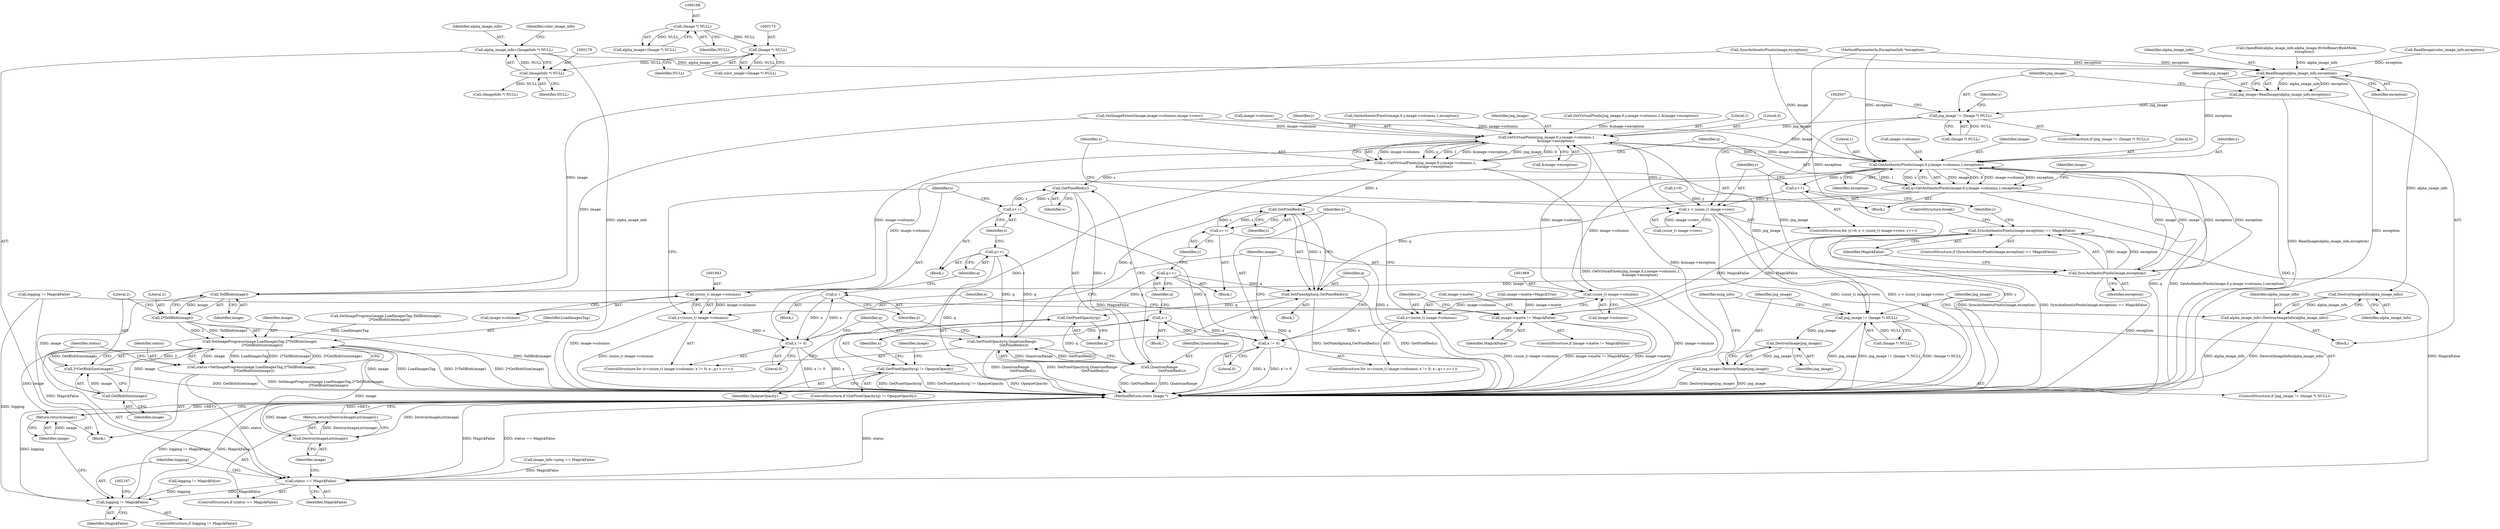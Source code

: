 digraph "0_ImageMagick_3320955045e5a2a22c13a04fa9422bb809e75eda@pointer" {
"1000175" [label="(Call,alpha_image_info=(ImageInfo *) NULL)"];
"1000177" [label="(Call,(ImageInfo *) NULL)"];
"1000172" [label="(Call,(Image *) NULL)"];
"1000167" [label="(Call,(Image *) NULL)"];
"1001885" [label="(Call,ReadImage(alpha_image_info,exception))"];
"1001883" [label="(Call,jng_image=ReadImage(alpha_image_info,exception))"];
"1001889" [label="(Call,jng_image != (Image *) NULL)"];
"1001910" [label="(Call,GetVirtualPixels(jng_image,0,y,image->columns,1,\n                &image->exception))"];
"1001908" [label="(Call,s=GetVirtualPixels(jng_image,0,y,image->columns,1,\n                &image->exception))"];
"1001962" [label="(Call,GetPixelRed(s))"];
"1001956" [label="(Call,s++)"];
"1001960" [label="(Call,QuantumRange-\n                      GetPixelRed(s))"];
"1001958" [label="(Call,SetPixelOpacity(q,QuantumRange-\n                      GetPixelRed(s)))"];
"1001954" [label="(Call,q++)"];
"1001987" [label="(Call,GetPixelRed(s))"];
"1001982" [label="(Call,s++)"];
"1001985" [label="(Call,SetPixelAlpha(q,GetPixelRed(s)))"];
"1001991" [label="(Call,GetPixelOpacity(q))"];
"1001980" [label="(Call,q++)"];
"1001990" [label="(Call,GetPixelOpacity(q) != OpaqueOpacity)"];
"1001924" [label="(Call,GetAuthenticPixels(image,0,y,image->columns,1,exception))"];
"1001905" [label="(Call,y++)"];
"1001898" [label="(Call,y < (ssize_t) image->rows)"];
"1001922" [label="(Call,q=GetAuthenticPixels(image,0,y,image->columns,1,exception))"];
"1001942" [label="(Call,(ssize_t) image->columns)"];
"1001940" [label="(Call,x=(ssize_t) image->columns)"];
"1001947" [label="(Call,x != 0)"];
"1001951" [label="(Call,x--)"];
"1001968" [label="(Call,(ssize_t) image->columns)"];
"1001966" [label="(Call,x=(ssize_t) image->columns)"];
"1001973" [label="(Call,x != 0)"];
"1001977" [label="(Call,x--)"];
"1002001" [label="(Call,SyncAuthenticPixels(image,exception))"];
"1002000" [label="(Call,SyncAuthenticPixels(image,exception) == MagickFalse)"];
"1001934" [label="(Call,image->matte != MagickFalse)"];
"1002156" [label="(Call,status == MagickFalse)"];
"1002163" [label="(Call,logging != MagickFalse)"];
"1002149" [label="(Call,TellBlob(image))"];
"1002147" [label="(Call,2*TellBlob(image))"];
"1002144" [label="(Call,SetImageProgress(image,LoadImagesTag,2*TellBlob(image),\n    2*GetBlobSize(image)))"];
"1002142" [label="(Call,status=SetImageProgress(image,LoadImagesTag,2*TellBlob(image),\n    2*GetBlobSize(image)))"];
"1002160" [label="(Call,DestroyImageList(image))"];
"1002159" [label="(Return,return(DestroyImageList(image));)"];
"1002173" [label="(Return,return(image);)"];
"1002153" [label="(Call,GetBlobSize(image))"];
"1002151" [label="(Call,2*GetBlobSize(image))"];
"1002023" [label="(Call,jng_image != (Image *) NULL)"];
"1002030" [label="(Call,DestroyImage(jng_image))"];
"1002028" [label="(Call,jng_image=DestroyImage(jng_image))"];
"1002020" [label="(Call,DestroyImageInfo(alpha_image_info))"];
"1002018" [label="(Call,alpha_image_info=DestroyImageInfo(alpha_image_info))"];
"1001979" [label="(Block,)"];
"1001905" [label="(Call,y++)"];
"1002031" [label="(Identifier,jng_image)"];
"1002173" [label="(Return,return(image);)"];
"1001988" [label="(Identifier,s)"];
"1001993" [label="(Identifier,OpaqueOpacity)"];
"1001894" [label="(ControlStructure,for (y=0; y < (ssize_t) image->rows; y++))"];
"1001975" [label="(Literal,0)"];
"1002023" [label="(Call,jng_image != (Image *) NULL)"];
"1000177" [label="(Call,(ImageInfo *) NULL)"];
"1002158" [label="(Identifier,MagickFalse)"];
"1001705" [label="(Call,logging != MagickFalse)"];
"1001913" [label="(Identifier,y)"];
"1001906" [label="(Identifier,y)"];
"1001907" [label="(Block,)"];
"1001947" [label="(Call,x != 0)"];
"1001676" [label="(Call,ReadImage(color_image_info,exception))"];
"1001923" [label="(Identifier,q)"];
"1001956" [label="(Call,s++)"];
"1001960" [label="(Call,QuantumRange-\n                      GetPixelRed(s))"];
"1001978" [label="(Identifier,x)"];
"1002175" [label="(MethodReturn,static Image *)"];
"1001896" [label="(Identifier,y)"];
"1001918" [label="(Call,&image->exception)"];
"1001963" [label="(Identifier,s)"];
"1002148" [label="(Literal,2)"];
"1001886" [label="(Identifier,alpha_image_info)"];
"1001990" [label="(Call,GetPixelOpacity(q) != OpaqueOpacity)"];
"1001940" [label="(Call,x=(ssize_t) image->columns)"];
"1002159" [label="(Return,return(DestroyImageList(image));)"];
"1001924" [label="(Call,GetAuthenticPixels(image,0,y,image->columns,1,exception))"];
"1001900" [label="(Call,(ssize_t) image->rows)"];
"1002021" [label="(Identifier,alpha_image_info)"];
"1001989" [label="(ControlStructure,if (GetPixelOpacity(q) != OpaqueOpacity))"];
"1002018" [label="(Call,alpha_image_info=DestroyImageInfo(alpha_image_info))"];
"1001898" [label="(Call,y < (ssize_t) image->rows)"];
"1001908" [label="(Call,s=GetVirtualPixels(jng_image,0,y,image->columns,1,\n                &image->exception))"];
"1001968" [label="(Call,(ssize_t) image->columns)"];
"1001891" [label="(Call,(Image *) NULL)"];
"1001961" [label="(Identifier,QuantumRange)"];
"1002153" [label="(Call,GetBlobSize(image))"];
"1002157" [label="(Identifier,status)"];
"1001944" [label="(Call,image->columns)"];
"1001962" [label="(Call,GetPixelRed(s))"];
"1001888" [label="(ControlStructure,if (jng_image != (Image *) NULL))"];
"1001803" [label="(Call,SyncAuthenticPixels(image,exception))"];
"1000181" [label="(Identifier,color_image_info)"];
"1001734" [label="(Call,SetImageExtent(image,image->columns,image->rows))"];
"1001928" [label="(Call,image->columns)"];
"1002002" [label="(Identifier,image)"];
"1001987" [label="(Call,GetPixelRed(s))"];
"1001959" [label="(Identifier,q)"];
"1002029" [label="(Identifier,jng_image)"];
"1000170" [label="(Call,color_image=(Image *) NULL)"];
"1001899" [label="(Identifier,y)"];
"1001786" [label="(Call,GetAuthenticPixels(image,0,y,image->columns,1,exception))"];
"1001985" [label="(Call,SetPixelAlpha(q,GetPixelRed(s)))"];
"1002005" [label="(ControlStructure,break;)"];
"1001938" [label="(Identifier,MagickFalse)"];
"1001883" [label="(Call,jng_image=ReadImage(alpha_image_info,exception))"];
"1001951" [label="(Call,x--)"];
"1001973" [label="(Call,x != 0)"];
"1001976" [label="(Block,)"];
"1001934" [label="(Call,image->matte != MagickFalse)"];
"1001981" [label="(Identifier,q)"];
"1002156" [label="(Call,status == MagickFalse)"];
"1001911" [label="(Identifier,jng_image)"];
"1001980" [label="(Call,q++)"];
"1001933" [label="(ControlStructure,if (image->matte != MagickFalse))"];
"1002028" [label="(Call,jng_image=DestroyImage(jng_image))"];
"1002164" [label="(Identifier,logging)"];
"1000757" [label="(Call,OpenBlob(alpha_image_info,alpha_image,WriteBinaryBlobMode,\n              exception))"];
"1001942" [label="(Call,(ssize_t) image->columns)"];
"1001996" [label="(Identifier,image)"];
"1002030" [label="(Call,DestroyImage(jng_image))"];
"1000182" [label="(Call,(ImageInfo *) NULL)"];
"1000172" [label="(Call,(Image *) NULL)"];
"1002154" [label="(Identifier,image)"];
"1001948" [label="(Identifier,x)"];
"1001958" [label="(Call,SetPixelOpacity(q,QuantumRange-\n                      GetPixelRed(s)))"];
"1002146" [label="(Identifier,LoadImagesTag)"];
"1002165" [label="(Identifier,MagickFalse)"];
"1001889" [label="(Call,jng_image != (Image *) NULL)"];
"1001966" [label="(Call,x=(ssize_t) image->columns)"];
"1001772" [label="(Call,GetVirtualPixels(jng_image,0,y,image->columns,1,&image->exception))"];
"1001925" [label="(Identifier,image)"];
"1001983" [label="(Identifier,s)"];
"1001895" [label="(Call,y=0)"];
"1001982" [label="(Call,s++)"];
"1002161" [label="(Identifier,image)"];
"1002162" [label="(ControlStructure,if (logging != MagickFalse))"];
"1001863" [label="(Call,logging != MagickFalse)"];
"1001917" [label="(Literal,1)"];
"1001970" [label="(Call,image->columns)"];
"1002155" [label="(ControlStructure,if (status == MagickFalse))"];
"1002142" [label="(Call,status=SetImageProgress(image,LoadImagesTag,2*TellBlob(image),\n    2*GetBlobSize(image)))"];
"1000167" [label="(Call,(Image *) NULL)"];
"1001890" [label="(Identifier,jng_image)"];
"1000169" [label="(Identifier,NULL)"];
"1000120" [label="(MethodParameterIn,ExceptionInfo *exception)"];
"1001823" [label="(Block,)"];
"1001955" [label="(Identifier,q)"];
"1002003" [label="(Identifier,exception)"];
"1001887" [label="(Identifier,exception)"];
"1001954" [label="(Call,q++)"];
"1002001" [label="(Call,SyncAuthenticPixels(image,exception))"];
"1002035" [label="(Identifier,mng_info)"];
"1001977" [label="(Call,x--)"];
"1002145" [label="(Identifier,image)"];
"1001912" [label="(Literal,0)"];
"1001984" [label="(Block,)"];
"1002152" [label="(Literal,2)"];
"1002004" [label="(Identifier,MagickFalse)"];
"1001949" [label="(Literal,0)"];
"1001935" [label="(Call,image->matte)"];
"1002174" [label="(Identifier,image)"];
"1002151" [label="(Call,2*GetBlobSize(image))"];
"1002163" [label="(Call,logging != MagickFalse)"];
"1002000" [label="(Call,SyncAuthenticPixels(image,exception) == MagickFalse)"];
"1001885" [label="(Call,ReadImage(alpha_image_info,exception))"];
"1001952" [label="(Identifier,x)"];
"1002149" [label="(Call,TellBlob(image))"];
"1000252" [label="(Call,SetImageProgress(image,LoadImagesTag,TellBlob(image),\n      2*GetBlobSize(image)))"];
"1001941" [label="(Identifier,x)"];
"1001914" [label="(Call,image->columns)"];
"1002150" [label="(Identifier,image)"];
"1001967" [label="(Identifier,x)"];
"1001813" [label="(Call,image_info->ping == MagickFalse)"];
"1002147" [label="(Call,2*TellBlob(image))"];
"1000165" [label="(Call,alpha_image=(Image *) NULL)"];
"1001992" [label="(Identifier,q)"];
"1002022" [label="(ControlStructure,if (jng_image != (Image *) NULL))"];
"1002143" [label="(Identifier,status)"];
"1000176" [label="(Identifier,alpha_image_info)"];
"1001957" [label="(Identifier,s)"];
"1001965" [label="(ControlStructure,for (x=(ssize_t) image->columns; x != 0; x--,q++,s++))"];
"1002024" [label="(Identifier,jng_image)"];
"1000179" [label="(Identifier,NULL)"];
"1001994" [label="(Call,image->matte=MagickTrue)"];
"1001986" [label="(Identifier,q)"];
"1001884" [label="(Identifier,jng_image)"];
"1001939" [label="(ControlStructure,for (x=(ssize_t) image->columns; x != 0; x--,q++,s++))"];
"1001932" [label="(Identifier,exception)"];
"1002019" [label="(Identifier,alpha_image_info)"];
"1001926" [label="(Literal,0)"];
"1001927" [label="(Identifier,y)"];
"1000174" [label="(Identifier,NULL)"];
"1002020" [label="(Call,DestroyImageInfo(alpha_image_info))"];
"1002144" [label="(Call,SetImageProgress(image,LoadImagesTag,2*TellBlob(image),\n    2*GetBlobSize(image)))"];
"1002025" [label="(Call,(Image *) NULL)"];
"1000121" [label="(Block,)"];
"1002160" [label="(Call,DestroyImageList(image))"];
"1001999" [label="(ControlStructure,if (SyncAuthenticPixels(image,exception) == MagickFalse))"];
"1000175" [label="(Call,alpha_image_info=(ImageInfo *) NULL)"];
"1001910" [label="(Call,GetVirtualPixels(jng_image,0,y,image->columns,1,\n                &image->exception))"];
"1001953" [label="(Block,)"];
"1001950" [label="(Block,)"];
"1001909" [label="(Identifier,s)"];
"1001991" [label="(Call,GetPixelOpacity(q))"];
"1001931" [label="(Literal,1)"];
"1001936" [label="(Identifier,image)"];
"1001974" [label="(Identifier,x)"];
"1001922" [label="(Call,q=GetAuthenticPixels(image,0,y,image->columns,1,exception))"];
"1000175" -> "1000121"  [label="AST: "];
"1000175" -> "1000177"  [label="CFG: "];
"1000176" -> "1000175"  [label="AST: "];
"1000177" -> "1000175"  [label="AST: "];
"1000181" -> "1000175"  [label="CFG: "];
"1000175" -> "1002175"  [label="DDG: alpha_image_info"];
"1000177" -> "1000175"  [label="DDG: NULL"];
"1000175" -> "1001885"  [label="DDG: alpha_image_info"];
"1000177" -> "1000179"  [label="CFG: "];
"1000178" -> "1000177"  [label="AST: "];
"1000179" -> "1000177"  [label="AST: "];
"1000172" -> "1000177"  [label="DDG: NULL"];
"1000177" -> "1000182"  [label="DDG: NULL"];
"1000172" -> "1000170"  [label="AST: "];
"1000172" -> "1000174"  [label="CFG: "];
"1000173" -> "1000172"  [label="AST: "];
"1000174" -> "1000172"  [label="AST: "];
"1000170" -> "1000172"  [label="CFG: "];
"1000172" -> "1000170"  [label="DDG: NULL"];
"1000167" -> "1000172"  [label="DDG: NULL"];
"1000167" -> "1000165"  [label="AST: "];
"1000167" -> "1000169"  [label="CFG: "];
"1000168" -> "1000167"  [label="AST: "];
"1000169" -> "1000167"  [label="AST: "];
"1000165" -> "1000167"  [label="CFG: "];
"1000167" -> "1000165"  [label="DDG: NULL"];
"1001885" -> "1001883"  [label="AST: "];
"1001885" -> "1001887"  [label="CFG: "];
"1001886" -> "1001885"  [label="AST: "];
"1001887" -> "1001885"  [label="AST: "];
"1001883" -> "1001885"  [label="CFG: "];
"1001885" -> "1002175"  [label="DDG: exception"];
"1001885" -> "1001883"  [label="DDG: alpha_image_info"];
"1001885" -> "1001883"  [label="DDG: exception"];
"1000757" -> "1001885"  [label="DDG: alpha_image_info"];
"1001676" -> "1001885"  [label="DDG: exception"];
"1001803" -> "1001885"  [label="DDG: exception"];
"1000120" -> "1001885"  [label="DDG: exception"];
"1001885" -> "1001924"  [label="DDG: exception"];
"1001885" -> "1002020"  [label="DDG: alpha_image_info"];
"1001883" -> "1001823"  [label="AST: "];
"1001884" -> "1001883"  [label="AST: "];
"1001890" -> "1001883"  [label="CFG: "];
"1001883" -> "1002175"  [label="DDG: ReadImage(alpha_image_info,exception)"];
"1001883" -> "1001889"  [label="DDG: jng_image"];
"1001889" -> "1001888"  [label="AST: "];
"1001889" -> "1001891"  [label="CFG: "];
"1001890" -> "1001889"  [label="AST: "];
"1001891" -> "1001889"  [label="AST: "];
"1001896" -> "1001889"  [label="CFG: "];
"1002007" -> "1001889"  [label="CFG: "];
"1001891" -> "1001889"  [label="DDG: NULL"];
"1001889" -> "1001910"  [label="DDG: jng_image"];
"1001889" -> "1002023"  [label="DDG: jng_image"];
"1001910" -> "1001908"  [label="AST: "];
"1001910" -> "1001918"  [label="CFG: "];
"1001911" -> "1001910"  [label="AST: "];
"1001912" -> "1001910"  [label="AST: "];
"1001913" -> "1001910"  [label="AST: "];
"1001914" -> "1001910"  [label="AST: "];
"1001917" -> "1001910"  [label="AST: "];
"1001918" -> "1001910"  [label="AST: "];
"1001908" -> "1001910"  [label="CFG: "];
"1001910" -> "1002175"  [label="DDG: &image->exception"];
"1001910" -> "1001908"  [label="DDG: image->columns"];
"1001910" -> "1001908"  [label="DDG: y"];
"1001910" -> "1001908"  [label="DDG: 1"];
"1001910" -> "1001908"  [label="DDG: &image->exception"];
"1001910" -> "1001908"  [label="DDG: jng_image"];
"1001910" -> "1001908"  [label="DDG: 0"];
"1001898" -> "1001910"  [label="DDG: y"];
"1001968" -> "1001910"  [label="DDG: image->columns"];
"1001942" -> "1001910"  [label="DDG: image->columns"];
"1001786" -> "1001910"  [label="DDG: image->columns"];
"1001734" -> "1001910"  [label="DDG: image->columns"];
"1001772" -> "1001910"  [label="DDG: &image->exception"];
"1001910" -> "1001924"  [label="DDG: y"];
"1001910" -> "1001924"  [label="DDG: image->columns"];
"1001910" -> "1002023"  [label="DDG: jng_image"];
"1001908" -> "1001907"  [label="AST: "];
"1001909" -> "1001908"  [label="AST: "];
"1001923" -> "1001908"  [label="CFG: "];
"1001908" -> "1002175"  [label="DDG: s"];
"1001908" -> "1002175"  [label="DDG: GetVirtualPixels(jng_image,0,y,image->columns,1,\n                &image->exception)"];
"1001908" -> "1001962"  [label="DDG: s"];
"1001908" -> "1001987"  [label="DDG: s"];
"1001962" -> "1001960"  [label="AST: "];
"1001962" -> "1001963"  [label="CFG: "];
"1001963" -> "1001962"  [label="AST: "];
"1001960" -> "1001962"  [label="CFG: "];
"1001962" -> "1001956"  [label="DDG: s"];
"1001962" -> "1001960"  [label="DDG: s"];
"1001956" -> "1001962"  [label="DDG: s"];
"1001956" -> "1001953"  [label="AST: "];
"1001956" -> "1001957"  [label="CFG: "];
"1001957" -> "1001956"  [label="AST: "];
"1001948" -> "1001956"  [label="CFG: "];
"1001956" -> "1002175"  [label="DDG: s"];
"1001960" -> "1001958"  [label="AST: "];
"1001961" -> "1001960"  [label="AST: "];
"1001958" -> "1001960"  [label="CFG: "];
"1001960" -> "1002175"  [label="DDG: GetPixelRed(s)"];
"1001960" -> "1002175"  [label="DDG: QuantumRange"];
"1001960" -> "1001958"  [label="DDG: QuantumRange"];
"1001960" -> "1001958"  [label="DDG: GetPixelRed(s)"];
"1001958" -> "1001939"  [label="AST: "];
"1001959" -> "1001958"  [label="AST: "];
"1001952" -> "1001958"  [label="CFG: "];
"1001958" -> "1002175"  [label="DDG: SetPixelOpacity(q,QuantumRange-\n                      GetPixelRed(s))"];
"1001958" -> "1002175"  [label="DDG: QuantumRange-\n                      GetPixelRed(s)"];
"1001958" -> "1001954"  [label="DDG: q"];
"1001954" -> "1001958"  [label="DDG: q"];
"1001922" -> "1001958"  [label="DDG: q"];
"1001954" -> "1001953"  [label="AST: "];
"1001954" -> "1001955"  [label="CFG: "];
"1001955" -> "1001954"  [label="AST: "];
"1001957" -> "1001954"  [label="CFG: "];
"1001954" -> "1002175"  [label="DDG: q"];
"1001987" -> "1001985"  [label="AST: "];
"1001987" -> "1001988"  [label="CFG: "];
"1001988" -> "1001987"  [label="AST: "];
"1001985" -> "1001987"  [label="CFG: "];
"1001987" -> "1001982"  [label="DDG: s"];
"1001987" -> "1001985"  [label="DDG: s"];
"1001982" -> "1001987"  [label="DDG: s"];
"1001982" -> "1001979"  [label="AST: "];
"1001982" -> "1001983"  [label="CFG: "];
"1001983" -> "1001982"  [label="AST: "];
"1001974" -> "1001982"  [label="CFG: "];
"1001982" -> "1002175"  [label="DDG: s"];
"1001985" -> "1001984"  [label="AST: "];
"1001986" -> "1001985"  [label="AST: "];
"1001992" -> "1001985"  [label="CFG: "];
"1001985" -> "1002175"  [label="DDG: GetPixelRed(s)"];
"1001985" -> "1002175"  [label="DDG: SetPixelAlpha(q,GetPixelRed(s))"];
"1001922" -> "1001985"  [label="DDG: q"];
"1001980" -> "1001985"  [label="DDG: q"];
"1001985" -> "1001991"  [label="DDG: q"];
"1001991" -> "1001990"  [label="AST: "];
"1001991" -> "1001992"  [label="CFG: "];
"1001992" -> "1001991"  [label="AST: "];
"1001993" -> "1001991"  [label="CFG: "];
"1001991" -> "1001980"  [label="DDG: q"];
"1001991" -> "1001990"  [label="DDG: q"];
"1001980" -> "1001979"  [label="AST: "];
"1001980" -> "1001981"  [label="CFG: "];
"1001981" -> "1001980"  [label="AST: "];
"1001983" -> "1001980"  [label="CFG: "];
"1001980" -> "1002175"  [label="DDG: q"];
"1001990" -> "1001989"  [label="AST: "];
"1001990" -> "1001993"  [label="CFG: "];
"1001993" -> "1001990"  [label="AST: "];
"1001996" -> "1001990"  [label="CFG: "];
"1001978" -> "1001990"  [label="CFG: "];
"1001990" -> "1002175"  [label="DDG: OpaqueOpacity"];
"1001990" -> "1002175"  [label="DDG: GetPixelOpacity(q)"];
"1001990" -> "1002175"  [label="DDG: GetPixelOpacity(q) != OpaqueOpacity"];
"1001924" -> "1001922"  [label="AST: "];
"1001924" -> "1001932"  [label="CFG: "];
"1001925" -> "1001924"  [label="AST: "];
"1001926" -> "1001924"  [label="AST: "];
"1001927" -> "1001924"  [label="AST: "];
"1001928" -> "1001924"  [label="AST: "];
"1001931" -> "1001924"  [label="AST: "];
"1001932" -> "1001924"  [label="AST: "];
"1001922" -> "1001924"  [label="CFG: "];
"1001924" -> "1002175"  [label="DDG: y"];
"1001924" -> "1001905"  [label="DDG: y"];
"1001924" -> "1001922"  [label="DDG: image"];
"1001924" -> "1001922"  [label="DDG: 0"];
"1001924" -> "1001922"  [label="DDG: image->columns"];
"1001924" -> "1001922"  [label="DDG: exception"];
"1001924" -> "1001922"  [label="DDG: 1"];
"1001924" -> "1001922"  [label="DDG: y"];
"1001803" -> "1001924"  [label="DDG: image"];
"1002001" -> "1001924"  [label="DDG: image"];
"1002001" -> "1001924"  [label="DDG: exception"];
"1001734" -> "1001924"  [label="DDG: image"];
"1000120" -> "1001924"  [label="DDG: exception"];
"1001924" -> "1001942"  [label="DDG: image->columns"];
"1001924" -> "1001968"  [label="DDG: image->columns"];
"1001924" -> "1002001"  [label="DDG: image"];
"1001924" -> "1002001"  [label="DDG: exception"];
"1001905" -> "1001894"  [label="AST: "];
"1001905" -> "1001906"  [label="CFG: "];
"1001906" -> "1001905"  [label="AST: "];
"1001899" -> "1001905"  [label="CFG: "];
"1001905" -> "1001898"  [label="DDG: y"];
"1001898" -> "1001894"  [label="AST: "];
"1001898" -> "1001900"  [label="CFG: "];
"1001899" -> "1001898"  [label="AST: "];
"1001900" -> "1001898"  [label="AST: "];
"1001909" -> "1001898"  [label="CFG: "];
"1002007" -> "1001898"  [label="CFG: "];
"1001898" -> "1002175"  [label="DDG: y"];
"1001898" -> "1002175"  [label="DDG: (ssize_t) image->rows"];
"1001898" -> "1002175"  [label="DDG: y < (ssize_t) image->rows"];
"1001895" -> "1001898"  [label="DDG: y"];
"1001900" -> "1001898"  [label="DDG: image->rows"];
"1001922" -> "1001907"  [label="AST: "];
"1001923" -> "1001922"  [label="AST: "];
"1001936" -> "1001922"  [label="CFG: "];
"1001922" -> "1002175"  [label="DDG: q"];
"1001922" -> "1002175"  [label="DDG: GetAuthenticPixels(image,0,y,image->columns,1,exception)"];
"1001942" -> "1001940"  [label="AST: "];
"1001942" -> "1001944"  [label="CFG: "];
"1001943" -> "1001942"  [label="AST: "];
"1001944" -> "1001942"  [label="AST: "];
"1001940" -> "1001942"  [label="CFG: "];
"1001942" -> "1002175"  [label="DDG: image->columns"];
"1001942" -> "1001940"  [label="DDG: image->columns"];
"1001940" -> "1001939"  [label="AST: "];
"1001941" -> "1001940"  [label="AST: "];
"1001948" -> "1001940"  [label="CFG: "];
"1001940" -> "1002175"  [label="DDG: (ssize_t) image->columns"];
"1001940" -> "1001947"  [label="DDG: x"];
"1001947" -> "1001939"  [label="AST: "];
"1001947" -> "1001949"  [label="CFG: "];
"1001948" -> "1001947"  [label="AST: "];
"1001949" -> "1001947"  [label="AST: "];
"1001959" -> "1001947"  [label="CFG: "];
"1002002" -> "1001947"  [label="CFG: "];
"1001947" -> "1002175"  [label="DDG: x"];
"1001947" -> "1002175"  [label="DDG: x != 0"];
"1001951" -> "1001947"  [label="DDG: x"];
"1001947" -> "1001951"  [label="DDG: x"];
"1001951" -> "1001950"  [label="AST: "];
"1001951" -> "1001952"  [label="CFG: "];
"1001952" -> "1001951"  [label="AST: "];
"1001955" -> "1001951"  [label="CFG: "];
"1001968" -> "1001966"  [label="AST: "];
"1001968" -> "1001970"  [label="CFG: "];
"1001969" -> "1001968"  [label="AST: "];
"1001970" -> "1001968"  [label="AST: "];
"1001966" -> "1001968"  [label="CFG: "];
"1001968" -> "1002175"  [label="DDG: image->columns"];
"1001968" -> "1001966"  [label="DDG: image->columns"];
"1001966" -> "1001965"  [label="AST: "];
"1001967" -> "1001966"  [label="AST: "];
"1001974" -> "1001966"  [label="CFG: "];
"1001966" -> "1002175"  [label="DDG: (ssize_t) image->columns"];
"1001966" -> "1001973"  [label="DDG: x"];
"1001973" -> "1001965"  [label="AST: "];
"1001973" -> "1001975"  [label="CFG: "];
"1001974" -> "1001973"  [label="AST: "];
"1001975" -> "1001973"  [label="AST: "];
"1001986" -> "1001973"  [label="CFG: "];
"1002002" -> "1001973"  [label="CFG: "];
"1001973" -> "1002175"  [label="DDG: x"];
"1001973" -> "1002175"  [label="DDG: x != 0"];
"1001977" -> "1001973"  [label="DDG: x"];
"1001973" -> "1001977"  [label="DDG: x"];
"1001977" -> "1001976"  [label="AST: "];
"1001977" -> "1001978"  [label="CFG: "];
"1001978" -> "1001977"  [label="AST: "];
"1001981" -> "1001977"  [label="CFG: "];
"1002001" -> "1002000"  [label="AST: "];
"1002001" -> "1002003"  [label="CFG: "];
"1002002" -> "1002001"  [label="AST: "];
"1002003" -> "1002001"  [label="AST: "];
"1002004" -> "1002001"  [label="CFG: "];
"1002001" -> "1002175"  [label="DDG: exception"];
"1002001" -> "1002000"  [label="DDG: image"];
"1002001" -> "1002000"  [label="DDG: exception"];
"1000120" -> "1002001"  [label="DDG: exception"];
"1002001" -> "1002149"  [label="DDG: image"];
"1002000" -> "1001999"  [label="AST: "];
"1002000" -> "1002004"  [label="CFG: "];
"1002004" -> "1002000"  [label="AST: "];
"1002005" -> "1002000"  [label="CFG: "];
"1001906" -> "1002000"  [label="CFG: "];
"1002000" -> "1002175"  [label="DDG: SyncAuthenticPixels(image,exception)"];
"1002000" -> "1002175"  [label="DDG: SyncAuthenticPixels(image,exception) == MagickFalse"];
"1002000" -> "1001934"  [label="DDG: MagickFalse"];
"1001934" -> "1002000"  [label="DDG: MagickFalse"];
"1002000" -> "1002156"  [label="DDG: MagickFalse"];
"1001934" -> "1001933"  [label="AST: "];
"1001934" -> "1001938"  [label="CFG: "];
"1001935" -> "1001934"  [label="AST: "];
"1001938" -> "1001934"  [label="AST: "];
"1001941" -> "1001934"  [label="CFG: "];
"1001967" -> "1001934"  [label="CFG: "];
"1001934" -> "1002175"  [label="DDG: image->matte != MagickFalse"];
"1001934" -> "1002175"  [label="DDG: image->matte"];
"1001994" -> "1001934"  [label="DDG: image->matte"];
"1001863" -> "1001934"  [label="DDG: MagickFalse"];
"1002156" -> "1002155"  [label="AST: "];
"1002156" -> "1002158"  [label="CFG: "];
"1002157" -> "1002156"  [label="AST: "];
"1002158" -> "1002156"  [label="AST: "];
"1002161" -> "1002156"  [label="CFG: "];
"1002164" -> "1002156"  [label="CFG: "];
"1002156" -> "1002175"  [label="DDG: MagickFalse"];
"1002156" -> "1002175"  [label="DDG: status == MagickFalse"];
"1002156" -> "1002175"  [label="DDG: status"];
"1002142" -> "1002156"  [label="DDG: status"];
"1001863" -> "1002156"  [label="DDG: MagickFalse"];
"1001813" -> "1002156"  [label="DDG: MagickFalse"];
"1002156" -> "1002163"  [label="DDG: MagickFalse"];
"1002163" -> "1002162"  [label="AST: "];
"1002163" -> "1002165"  [label="CFG: "];
"1002164" -> "1002163"  [label="AST: "];
"1002165" -> "1002163"  [label="AST: "];
"1002167" -> "1002163"  [label="CFG: "];
"1002174" -> "1002163"  [label="CFG: "];
"1002163" -> "1002175"  [label="DDG: MagickFalse"];
"1002163" -> "1002175"  [label="DDG: logging"];
"1002163" -> "1002175"  [label="DDG: logging != MagickFalse"];
"1001863" -> "1002163"  [label="DDG: logging"];
"1001705" -> "1002163"  [label="DDG: logging"];
"1002149" -> "1002147"  [label="AST: "];
"1002149" -> "1002150"  [label="CFG: "];
"1002150" -> "1002149"  [label="AST: "];
"1002147" -> "1002149"  [label="CFG: "];
"1002149" -> "1002147"  [label="DDG: image"];
"1001803" -> "1002149"  [label="DDG: image"];
"1001734" -> "1002149"  [label="DDG: image"];
"1002149" -> "1002153"  [label="DDG: image"];
"1002147" -> "1002144"  [label="AST: "];
"1002148" -> "1002147"  [label="AST: "];
"1002152" -> "1002147"  [label="CFG: "];
"1002147" -> "1002175"  [label="DDG: TellBlob(image)"];
"1002147" -> "1002144"  [label="DDG: 2"];
"1002147" -> "1002144"  [label="DDG: TellBlob(image)"];
"1002144" -> "1002142"  [label="AST: "];
"1002144" -> "1002151"  [label="CFG: "];
"1002145" -> "1002144"  [label="AST: "];
"1002146" -> "1002144"  [label="AST: "];
"1002151" -> "1002144"  [label="AST: "];
"1002142" -> "1002144"  [label="CFG: "];
"1002144" -> "1002175"  [label="DDG: image"];
"1002144" -> "1002175"  [label="DDG: LoadImagesTag"];
"1002144" -> "1002175"  [label="DDG: 2*TellBlob(image)"];
"1002144" -> "1002175"  [label="DDG: 2*GetBlobSize(image)"];
"1002144" -> "1002142"  [label="DDG: image"];
"1002144" -> "1002142"  [label="DDG: LoadImagesTag"];
"1002144" -> "1002142"  [label="DDG: 2*TellBlob(image)"];
"1002144" -> "1002142"  [label="DDG: 2*GetBlobSize(image)"];
"1002153" -> "1002144"  [label="DDG: image"];
"1000252" -> "1002144"  [label="DDG: LoadImagesTag"];
"1002151" -> "1002144"  [label="DDG: 2"];
"1002151" -> "1002144"  [label="DDG: GetBlobSize(image)"];
"1002144" -> "1002160"  [label="DDG: image"];
"1002144" -> "1002173"  [label="DDG: image"];
"1002142" -> "1000121"  [label="AST: "];
"1002143" -> "1002142"  [label="AST: "];
"1002157" -> "1002142"  [label="CFG: "];
"1002142" -> "1002175"  [label="DDG: SetImageProgress(image,LoadImagesTag,2*TellBlob(image),\n    2*GetBlobSize(image))"];
"1002160" -> "1002159"  [label="AST: "];
"1002160" -> "1002161"  [label="CFG: "];
"1002161" -> "1002160"  [label="AST: "];
"1002159" -> "1002160"  [label="CFG: "];
"1002160" -> "1002175"  [label="DDG: DestroyImageList(image)"];
"1002160" -> "1002175"  [label="DDG: image"];
"1002160" -> "1002159"  [label="DDG: DestroyImageList(image)"];
"1002159" -> "1002155"  [label="AST: "];
"1002175" -> "1002159"  [label="CFG: "];
"1002159" -> "1002175"  [label="DDG: <RET>"];
"1002173" -> "1000121"  [label="AST: "];
"1002173" -> "1002174"  [label="CFG: "];
"1002174" -> "1002173"  [label="AST: "];
"1002175" -> "1002173"  [label="CFG: "];
"1002173" -> "1002175"  [label="DDG: <RET>"];
"1002174" -> "1002173"  [label="DDG: image"];
"1002153" -> "1002151"  [label="AST: "];
"1002153" -> "1002154"  [label="CFG: "];
"1002154" -> "1002153"  [label="AST: "];
"1002151" -> "1002153"  [label="CFG: "];
"1002153" -> "1002151"  [label="DDG: image"];
"1002152" -> "1002151"  [label="AST: "];
"1002151" -> "1002175"  [label="DDG: GetBlobSize(image)"];
"1002023" -> "1002022"  [label="AST: "];
"1002023" -> "1002025"  [label="CFG: "];
"1002024" -> "1002023"  [label="AST: "];
"1002025" -> "1002023"  [label="AST: "];
"1002029" -> "1002023"  [label="CFG: "];
"1002035" -> "1002023"  [label="CFG: "];
"1002023" -> "1002175"  [label="DDG: jng_image != (Image *) NULL"];
"1002023" -> "1002175"  [label="DDG: (Image *) NULL"];
"1002023" -> "1002175"  [label="DDG: jng_image"];
"1002025" -> "1002023"  [label="DDG: NULL"];
"1002023" -> "1002030"  [label="DDG: jng_image"];
"1002030" -> "1002028"  [label="AST: "];
"1002030" -> "1002031"  [label="CFG: "];
"1002031" -> "1002030"  [label="AST: "];
"1002028" -> "1002030"  [label="CFG: "];
"1002030" -> "1002028"  [label="DDG: jng_image"];
"1002028" -> "1002022"  [label="AST: "];
"1002029" -> "1002028"  [label="AST: "];
"1002035" -> "1002028"  [label="CFG: "];
"1002028" -> "1002175"  [label="DDG: jng_image"];
"1002028" -> "1002175"  [label="DDG: DestroyImage(jng_image)"];
"1002020" -> "1002018"  [label="AST: "];
"1002020" -> "1002021"  [label="CFG: "];
"1002021" -> "1002020"  [label="AST: "];
"1002018" -> "1002020"  [label="CFG: "];
"1002020" -> "1002018"  [label="DDG: alpha_image_info"];
"1002018" -> "1001823"  [label="AST: "];
"1002019" -> "1002018"  [label="AST: "];
"1002024" -> "1002018"  [label="CFG: "];
"1002018" -> "1002175"  [label="DDG: DestroyImageInfo(alpha_image_info)"];
"1002018" -> "1002175"  [label="DDG: alpha_image_info"];
}
